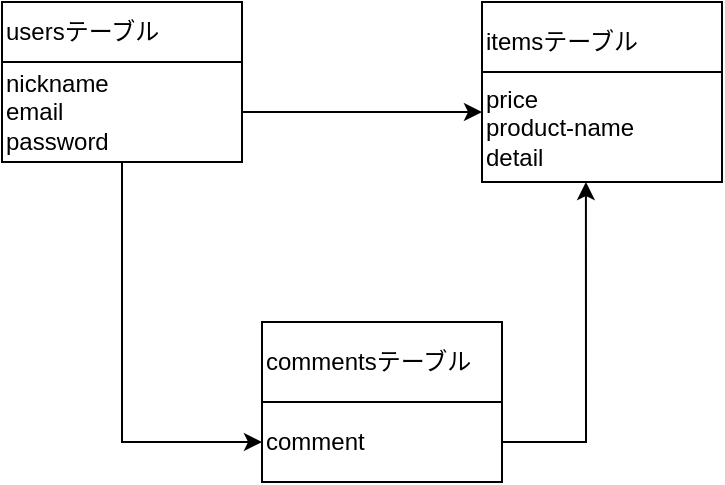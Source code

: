 <mxfile>
    <diagram id="gzY923nyXXnyxxWyLKbQ" name="ページ1">
        <mxGraphModel dx="724" dy="680" grid="1" gridSize="10" guides="1" tooltips="1" connect="1" arrows="1" fold="1" page="1" pageScale="1" pageWidth="827" pageHeight="1169" math="0" shadow="0">
            <root>
                <mxCell id="0"/>
                <mxCell id="1" parent="0"/>
                <object label="usersテーブル" id="2">
                    <mxCell style="rounded=0;whiteSpace=wrap;html=1;align=left;" vertex="1" parent="1">
                        <mxGeometry x="40" y="90" width="120" height="30" as="geometry"/>
                    </mxCell>
                </object>
                <mxCell id="7" style="edgeStyle=orthogonalEdgeStyle;rounded=0;orthogonalLoop=1;jettySize=auto;html=1;exitX=1;exitY=0.5;exitDx=0;exitDy=0;" edge="1" parent="1" source="3">
                    <mxGeometry relative="1" as="geometry">
                        <mxPoint x="280" y="145" as="targetPoint"/>
                    </mxGeometry>
                </mxCell>
                <mxCell id="13" style="edgeStyle=orthogonalEdgeStyle;rounded=0;orthogonalLoop=1;jettySize=auto;html=1;exitX=0.5;exitY=1;exitDx=0;exitDy=0;entryX=0;entryY=0.5;entryDx=0;entryDy=0;" edge="1" parent="1" source="3" target="12">
                    <mxGeometry relative="1" as="geometry"/>
                </mxCell>
                <mxCell id="3" value="nickname&lt;br&gt;email&lt;br&gt;password" style="rounded=0;whiteSpace=wrap;html=1;align=left;" vertex="1" parent="1">
                    <mxGeometry x="40" y="120" width="120" height="50" as="geometry"/>
                </mxCell>
                <object label="itemsテーブル" id="8">
                    <mxCell style="rounded=0;whiteSpace=wrap;html=1;align=left;" vertex="1" parent="1">
                        <mxGeometry x="280" y="90" width="120" height="40" as="geometry"/>
                    </mxCell>
                </object>
                <object label="price&lt;br&gt;product-name&lt;br&gt;detail" id="10">
                    <mxCell style="rounded=0;whiteSpace=wrap;html=1;align=left;" vertex="1" parent="1">
                        <mxGeometry x="280" y="125" width="120" height="55" as="geometry"/>
                    </mxCell>
                </object>
                <object label="commentsテーブル" id="11">
                    <mxCell style="rounded=0;whiteSpace=wrap;html=1;align=left;" vertex="1" parent="1">
                        <mxGeometry x="170" y="250" width="120" height="40" as="geometry"/>
                    </mxCell>
                </object>
                <mxCell id="14" style="edgeStyle=orthogonalEdgeStyle;rounded=0;orthogonalLoop=1;jettySize=auto;html=1;exitX=1;exitY=0.5;exitDx=0;exitDy=0;entryX=0.433;entryY=1;entryDx=0;entryDy=0;entryPerimeter=0;" edge="1" parent="1" source="12" target="10">
                    <mxGeometry relative="1" as="geometry">
                        <mxPoint x="330" y="170" as="targetPoint"/>
                    </mxGeometry>
                </mxCell>
                <object label="comment" id="12">
                    <mxCell style="rounded=0;whiteSpace=wrap;html=1;align=left;" vertex="1" parent="1">
                        <mxGeometry x="170" y="290" width="120" height="40" as="geometry"/>
                    </mxCell>
                </object>
            </root>
        </mxGraphModel>
    </diagram>
</mxfile>